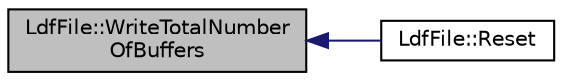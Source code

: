 digraph "LdfFile::WriteTotalNumberOfBuffers"
{
  edge [fontname="Helvetica",fontsize="10",labelfontname="Helvetica",labelfontsize="10"];
  node [fontname="Helvetica",fontsize="10",shape=record];
  rankdir="LR";
  Node1 [label="LdfFile::WriteTotalNumber\lOfBuffers",height=0.2,width=0.4,color="black", fillcolor="grey75", style="filled", fontcolor="black"];
  Node1 -> Node2 [dir="back",color="midnightblue",fontsize="10",style="solid",fontname="Helvetica"];
  Node2 [label="LdfFile::Reset",height=0.2,width=0.4,color="black", fillcolor="white", style="filled",URL="$d6/d7e/class_ldf_file.html#a7b041505fe4137501d1eacf363787015",tooltip="Set initial values. "];
}
